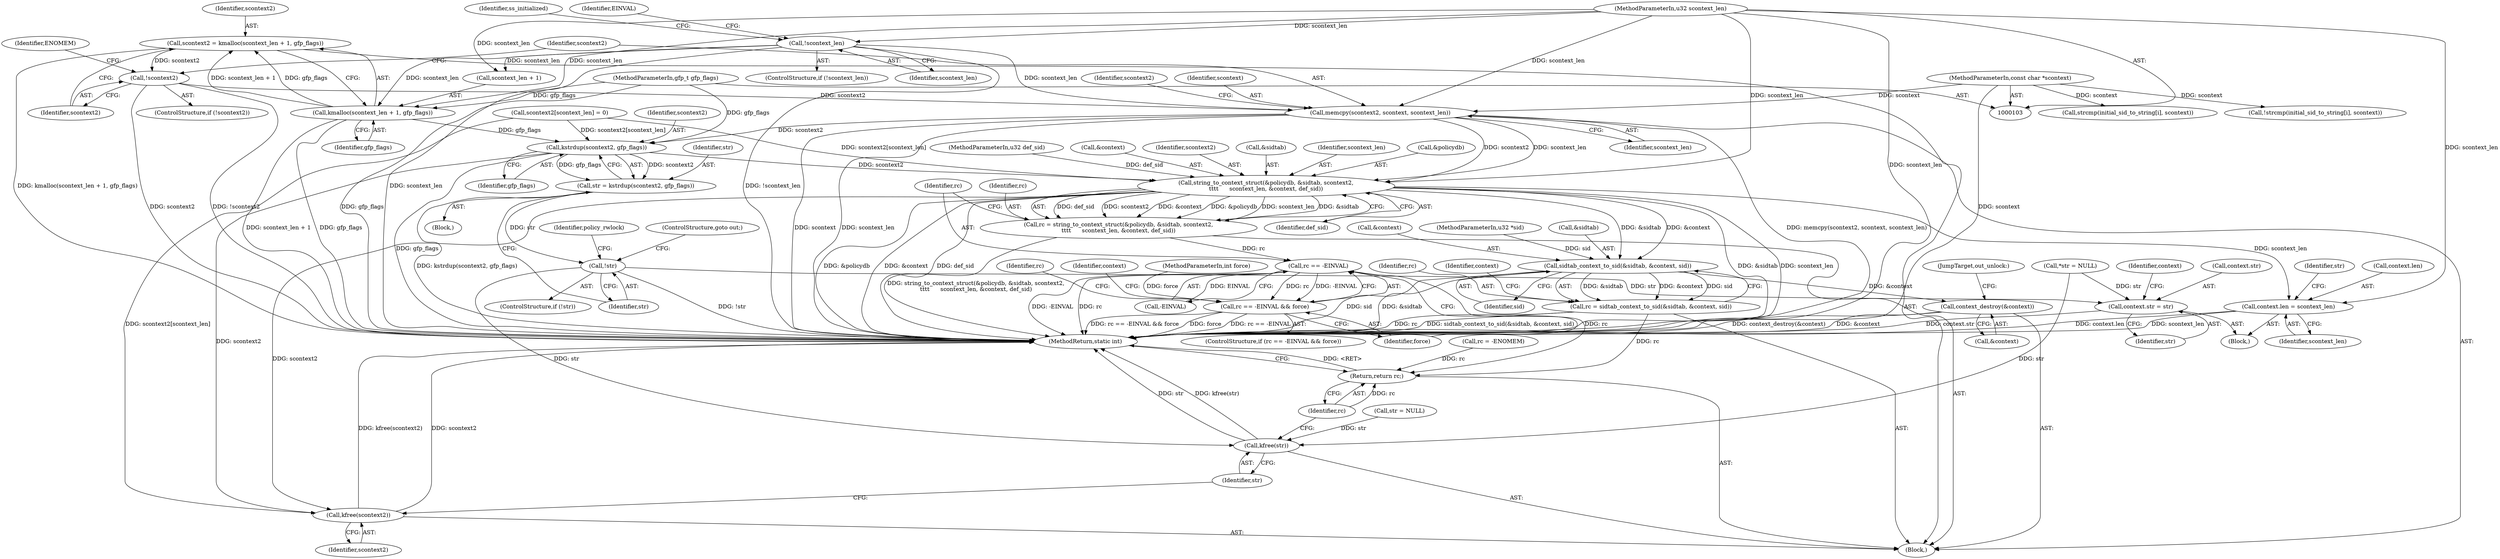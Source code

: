 digraph "0_linux_2172fa709ab32ca60e86179dc67d0857be8e2c98@API" {
"1000179" [label="(Call,memcpy(scontext2, scontext, scontext_len))"];
"1000174" [label="(Call,!scontext2)"];
"1000166" [label="(Call,scontext2 = kmalloc(scontext_len + 1, gfp_flags))"];
"1000168" [label="(Call,kmalloc(scontext_len + 1, gfp_flags))"];
"1000122" [label="(Call,!scontext_len)"];
"1000105" [label="(MethodParameterIn,u32 scontext_len)"];
"1000108" [label="(MethodParameterIn,gfp_t gfp_flags)"];
"1000104" [label="(MethodParameterIn,const char *scontext)"];
"1000197" [label="(Call,kstrdup(scontext2, gfp_flags))"];
"1000195" [label="(Call,str = kstrdup(scontext2, gfp_flags))"];
"1000201" [label="(Call,!str)"];
"1000227" [label="(Call,context.str = str)"];
"1000262" [label="(Call,kfree(str))"];
"1000209" [label="(Call,string_to_context_struct(&policydb, &sidtab, scontext2,\n\t\t\t\t      scontext_len, &context, def_sid))"];
"1000207" [label="(Call,rc = string_to_context_struct(&policydb, &sidtab, scontext2,\n\t\t\t\t      scontext_len, &context, def_sid))"];
"1000221" [label="(Call,rc == -EINVAL)"];
"1000220" [label="(Call,rc == -EINVAL && force)"];
"1000264" [label="(Return,return rc;)"];
"1000232" [label="(Call,context.len = scontext_len)"];
"1000246" [label="(Call,sidtab_context_to_sid(&sidtab, &context, sid))"];
"1000244" [label="(Call,rc = sidtab_context_to_sid(&sidtab, &context, sid))"];
"1000252" [label="(Call,context_destroy(&context))"];
"1000260" [label="(Call,kfree(scontext2))"];
"1000251" [label="(Identifier,sid)"];
"1000172" [label="(Identifier,gfp_flags)"];
"1000181" [label="(Identifier,scontext)"];
"1000228" [label="(Call,context.str)"];
"1000260" [label="(Call,kfree(scontext2))"];
"1000249" [label="(Call,&context)"];
"1000169" [label="(Call,scontext_len + 1)"];
"1000202" [label="(Identifier,str)"];
"1000174" [label="(Call,!scontext2)"];
"1000121" [label="(ControlStructure,if (!scontext_len))"];
"1000220" [label="(Call,rc == -EINVAL && force)"];
"1000212" [label="(Call,&sidtab)"];
"1000122" [label="(Call,!scontext_len)"];
"1000263" [label="(Identifier,str)"];
"1000201" [label="(Call,!str)"];
"1000266" [label="(MethodReturn,static int)"];
"1000182" [label="(Identifier,scontext_len)"];
"1000221" [label="(Call,rc == -EINVAL)"];
"1000209" [label="(Call,string_to_context_struct(&policydb, &sidtab, scontext2,\n\t\t\t\t      scontext_len, &context, def_sid))"];
"1000229" [label="(Identifier,context)"];
"1000195" [label="(Call,str = kstrdup(scontext2, gfp_flags))"];
"1000206" [label="(Identifier,policy_rwlock)"];
"1000226" [label="(Block,)"];
"1000208" [label="(Identifier,rc)"];
"1000105" [label="(MethodParameterIn,u32 scontext_len)"];
"1000244" [label="(Call,rc = sidtab_context_to_sid(&sidtab, &context, sid))"];
"1000252" [label="(Call,context_destroy(&context))"];
"1000198" [label="(Identifier,scontext2)"];
"1000143" [label="(Call,!strcmp(initial_sid_to_string[i], scontext))"];
"1000106" [label="(MethodParameterIn,u32 *sid)"];
"1000261" [label="(Identifier,scontext2)"];
"1000129" [label="(Identifier,ss_initialized)"];
"1000238" [label="(Identifier,str)"];
"1000203" [label="(ControlStructure,goto out;)"];
"1000255" [label="(JumpTarget,out_unlock:)"];
"1000231" [label="(Identifier,str)"];
"1000223" [label="(Call,-EINVAL)"];
"1000215" [label="(Identifier,scontext_len)"];
"1000196" [label="(Identifier,str)"];
"1000185" [label="(Identifier,scontext2)"];
"1000222" [label="(Identifier,rc)"];
"1000245" [label="(Identifier,rc)"];
"1000247" [label="(Call,&sidtab)"];
"1000166" [label="(Call,scontext2 = kmalloc(scontext_len + 1, gfp_flags))"];
"1000253" [label="(Call,&context)"];
"1000191" [label="(Call,rc = -ENOMEM)"];
"1000219" [label="(ControlStructure,if (rc == -EINVAL && force))"];
"1000108" [label="(MethodParameterIn,gfp_t gfp_flags)"];
"1000264" [label="(Return,return rc;)"];
"1000227" [label="(Call,context.str = str)"];
"1000110" [label="(Block,)"];
"1000236" [label="(Identifier,scontext_len)"];
"1000109" [label="(MethodParameterIn,int force)"];
"1000167" [label="(Identifier,scontext2)"];
"1000190" [label="(Block,)"];
"1000113" [label="(Call,*str = NULL)"];
"1000237" [label="(Call,str = NULL)"];
"1000265" [label="(Identifier,rc)"];
"1000183" [label="(Call,scontext2[scontext_len] = 0)"];
"1000210" [label="(Call,&policydb)"];
"1000242" [label="(Identifier,rc)"];
"1000175" [label="(Identifier,scontext2)"];
"1000199" [label="(Identifier,gfp_flags)"];
"1000234" [label="(Identifier,context)"];
"1000178" [label="(Identifier,ENOMEM)"];
"1000207" [label="(Call,rc = string_to_context_struct(&policydb, &sidtab, scontext2,\n\t\t\t\t      scontext_len, &context, def_sid))"];
"1000107" [label="(MethodParameterIn,u32 def_sid)"];
"1000232" [label="(Call,context.len = scontext_len)"];
"1000126" [label="(Identifier,EINVAL)"];
"1000104" [label="(MethodParameterIn,const char *scontext)"];
"1000262" [label="(Call,kfree(str))"];
"1000218" [label="(Identifier,def_sid)"];
"1000246" [label="(Call,sidtab_context_to_sid(&sidtab, &context, sid))"];
"1000233" [label="(Call,context.len)"];
"1000216" [label="(Call,&context)"];
"1000179" [label="(Call,memcpy(scontext2, scontext, scontext_len))"];
"1000144" [label="(Call,strcmp(initial_sid_to_string[i], scontext))"];
"1000168" [label="(Call,kmalloc(scontext_len + 1, gfp_flags))"];
"1000197" [label="(Call,kstrdup(scontext2, gfp_flags))"];
"1000173" [label="(ControlStructure,if (!scontext2))"];
"1000254" [label="(Identifier,context)"];
"1000225" [label="(Identifier,force)"];
"1000200" [label="(ControlStructure,if (!str))"];
"1000214" [label="(Identifier,scontext2)"];
"1000123" [label="(Identifier,scontext_len)"];
"1000180" [label="(Identifier,scontext2)"];
"1000179" -> "1000110"  [label="AST: "];
"1000179" -> "1000182"  [label="CFG: "];
"1000180" -> "1000179"  [label="AST: "];
"1000181" -> "1000179"  [label="AST: "];
"1000182" -> "1000179"  [label="AST: "];
"1000185" -> "1000179"  [label="CFG: "];
"1000179" -> "1000266"  [label="DDG: scontext"];
"1000179" -> "1000266"  [label="DDG: scontext_len"];
"1000179" -> "1000266"  [label="DDG: memcpy(scontext2, scontext, scontext_len)"];
"1000174" -> "1000179"  [label="DDG: scontext2"];
"1000104" -> "1000179"  [label="DDG: scontext"];
"1000105" -> "1000179"  [label="DDG: scontext_len"];
"1000122" -> "1000179"  [label="DDG: scontext_len"];
"1000179" -> "1000197"  [label="DDG: scontext2"];
"1000179" -> "1000209"  [label="DDG: scontext2"];
"1000179" -> "1000209"  [label="DDG: scontext_len"];
"1000174" -> "1000173"  [label="AST: "];
"1000174" -> "1000175"  [label="CFG: "];
"1000175" -> "1000174"  [label="AST: "];
"1000178" -> "1000174"  [label="CFG: "];
"1000180" -> "1000174"  [label="CFG: "];
"1000174" -> "1000266"  [label="DDG: !scontext2"];
"1000174" -> "1000266"  [label="DDG: scontext2"];
"1000166" -> "1000174"  [label="DDG: scontext2"];
"1000166" -> "1000110"  [label="AST: "];
"1000166" -> "1000168"  [label="CFG: "];
"1000167" -> "1000166"  [label="AST: "];
"1000168" -> "1000166"  [label="AST: "];
"1000175" -> "1000166"  [label="CFG: "];
"1000166" -> "1000266"  [label="DDG: kmalloc(scontext_len + 1, gfp_flags)"];
"1000168" -> "1000166"  [label="DDG: scontext_len + 1"];
"1000168" -> "1000166"  [label="DDG: gfp_flags"];
"1000168" -> "1000172"  [label="CFG: "];
"1000169" -> "1000168"  [label="AST: "];
"1000172" -> "1000168"  [label="AST: "];
"1000168" -> "1000266"  [label="DDG: gfp_flags"];
"1000168" -> "1000266"  [label="DDG: scontext_len + 1"];
"1000122" -> "1000168"  [label="DDG: scontext_len"];
"1000105" -> "1000168"  [label="DDG: scontext_len"];
"1000108" -> "1000168"  [label="DDG: gfp_flags"];
"1000168" -> "1000197"  [label="DDG: gfp_flags"];
"1000122" -> "1000121"  [label="AST: "];
"1000122" -> "1000123"  [label="CFG: "];
"1000123" -> "1000122"  [label="AST: "];
"1000126" -> "1000122"  [label="CFG: "];
"1000129" -> "1000122"  [label="CFG: "];
"1000122" -> "1000266"  [label="DDG: scontext_len"];
"1000122" -> "1000266"  [label="DDG: !scontext_len"];
"1000105" -> "1000122"  [label="DDG: scontext_len"];
"1000122" -> "1000169"  [label="DDG: scontext_len"];
"1000105" -> "1000103"  [label="AST: "];
"1000105" -> "1000266"  [label="DDG: scontext_len"];
"1000105" -> "1000169"  [label="DDG: scontext_len"];
"1000105" -> "1000209"  [label="DDG: scontext_len"];
"1000105" -> "1000232"  [label="DDG: scontext_len"];
"1000108" -> "1000103"  [label="AST: "];
"1000108" -> "1000266"  [label="DDG: gfp_flags"];
"1000108" -> "1000197"  [label="DDG: gfp_flags"];
"1000104" -> "1000103"  [label="AST: "];
"1000104" -> "1000266"  [label="DDG: scontext"];
"1000104" -> "1000143"  [label="DDG: scontext"];
"1000104" -> "1000144"  [label="DDG: scontext"];
"1000197" -> "1000195"  [label="AST: "];
"1000197" -> "1000199"  [label="CFG: "];
"1000198" -> "1000197"  [label="AST: "];
"1000199" -> "1000197"  [label="AST: "];
"1000195" -> "1000197"  [label="CFG: "];
"1000197" -> "1000266"  [label="DDG: gfp_flags"];
"1000197" -> "1000195"  [label="DDG: scontext2"];
"1000197" -> "1000195"  [label="DDG: gfp_flags"];
"1000183" -> "1000197"  [label="DDG: scontext2[scontext_len]"];
"1000197" -> "1000209"  [label="DDG: scontext2"];
"1000197" -> "1000260"  [label="DDG: scontext2"];
"1000195" -> "1000190"  [label="AST: "];
"1000196" -> "1000195"  [label="AST: "];
"1000202" -> "1000195"  [label="CFG: "];
"1000195" -> "1000266"  [label="DDG: kstrdup(scontext2, gfp_flags)"];
"1000195" -> "1000201"  [label="DDG: str"];
"1000201" -> "1000200"  [label="AST: "];
"1000201" -> "1000202"  [label="CFG: "];
"1000202" -> "1000201"  [label="AST: "];
"1000203" -> "1000201"  [label="CFG: "];
"1000206" -> "1000201"  [label="CFG: "];
"1000201" -> "1000266"  [label="DDG: !str"];
"1000201" -> "1000227"  [label="DDG: str"];
"1000201" -> "1000262"  [label="DDG: str"];
"1000227" -> "1000226"  [label="AST: "];
"1000227" -> "1000231"  [label="CFG: "];
"1000228" -> "1000227"  [label="AST: "];
"1000231" -> "1000227"  [label="AST: "];
"1000234" -> "1000227"  [label="CFG: "];
"1000227" -> "1000266"  [label="DDG: context.str"];
"1000113" -> "1000227"  [label="DDG: str"];
"1000262" -> "1000110"  [label="AST: "];
"1000262" -> "1000263"  [label="CFG: "];
"1000263" -> "1000262"  [label="AST: "];
"1000265" -> "1000262"  [label="CFG: "];
"1000262" -> "1000266"  [label="DDG: str"];
"1000262" -> "1000266"  [label="DDG: kfree(str)"];
"1000237" -> "1000262"  [label="DDG: str"];
"1000113" -> "1000262"  [label="DDG: str"];
"1000209" -> "1000207"  [label="AST: "];
"1000209" -> "1000218"  [label="CFG: "];
"1000210" -> "1000209"  [label="AST: "];
"1000212" -> "1000209"  [label="AST: "];
"1000214" -> "1000209"  [label="AST: "];
"1000215" -> "1000209"  [label="AST: "];
"1000216" -> "1000209"  [label="AST: "];
"1000218" -> "1000209"  [label="AST: "];
"1000207" -> "1000209"  [label="CFG: "];
"1000209" -> "1000266"  [label="DDG: &policydb"];
"1000209" -> "1000266"  [label="DDG: &context"];
"1000209" -> "1000266"  [label="DDG: def_sid"];
"1000209" -> "1000266"  [label="DDG: &sidtab"];
"1000209" -> "1000266"  [label="DDG: scontext_len"];
"1000209" -> "1000207"  [label="DDG: def_sid"];
"1000209" -> "1000207"  [label="DDG: scontext2"];
"1000209" -> "1000207"  [label="DDG: &context"];
"1000209" -> "1000207"  [label="DDG: &policydb"];
"1000209" -> "1000207"  [label="DDG: scontext_len"];
"1000209" -> "1000207"  [label="DDG: &sidtab"];
"1000183" -> "1000209"  [label="DDG: scontext2[scontext_len]"];
"1000107" -> "1000209"  [label="DDG: def_sid"];
"1000209" -> "1000232"  [label="DDG: scontext_len"];
"1000209" -> "1000246"  [label="DDG: &sidtab"];
"1000209" -> "1000246"  [label="DDG: &context"];
"1000209" -> "1000260"  [label="DDG: scontext2"];
"1000207" -> "1000110"  [label="AST: "];
"1000208" -> "1000207"  [label="AST: "];
"1000222" -> "1000207"  [label="CFG: "];
"1000207" -> "1000266"  [label="DDG: string_to_context_struct(&policydb, &sidtab, scontext2,\n\t\t\t\t      scontext_len, &context, def_sid)"];
"1000207" -> "1000221"  [label="DDG: rc"];
"1000221" -> "1000220"  [label="AST: "];
"1000221" -> "1000223"  [label="CFG: "];
"1000222" -> "1000221"  [label="AST: "];
"1000223" -> "1000221"  [label="AST: "];
"1000225" -> "1000221"  [label="CFG: "];
"1000220" -> "1000221"  [label="CFG: "];
"1000221" -> "1000266"  [label="DDG: -EINVAL"];
"1000221" -> "1000266"  [label="DDG: rc"];
"1000221" -> "1000220"  [label="DDG: rc"];
"1000221" -> "1000220"  [label="DDG: -EINVAL"];
"1000223" -> "1000221"  [label="DDG: EINVAL"];
"1000221" -> "1000264"  [label="DDG: rc"];
"1000220" -> "1000219"  [label="AST: "];
"1000220" -> "1000225"  [label="CFG: "];
"1000225" -> "1000220"  [label="AST: "];
"1000229" -> "1000220"  [label="CFG: "];
"1000242" -> "1000220"  [label="CFG: "];
"1000220" -> "1000266"  [label="DDG: force"];
"1000220" -> "1000266"  [label="DDG: rc == -EINVAL"];
"1000220" -> "1000266"  [label="DDG: rc == -EINVAL && force"];
"1000109" -> "1000220"  [label="DDG: force"];
"1000264" -> "1000110"  [label="AST: "];
"1000264" -> "1000265"  [label="CFG: "];
"1000265" -> "1000264"  [label="AST: "];
"1000266" -> "1000264"  [label="CFG: "];
"1000264" -> "1000266"  [label="DDG: <RET>"];
"1000265" -> "1000264"  [label="DDG: rc"];
"1000244" -> "1000264"  [label="DDG: rc"];
"1000191" -> "1000264"  [label="DDG: rc"];
"1000232" -> "1000226"  [label="AST: "];
"1000232" -> "1000236"  [label="CFG: "];
"1000233" -> "1000232"  [label="AST: "];
"1000236" -> "1000232"  [label="AST: "];
"1000238" -> "1000232"  [label="CFG: "];
"1000232" -> "1000266"  [label="DDG: scontext_len"];
"1000232" -> "1000266"  [label="DDG: context.len"];
"1000246" -> "1000244"  [label="AST: "];
"1000246" -> "1000251"  [label="CFG: "];
"1000247" -> "1000246"  [label="AST: "];
"1000249" -> "1000246"  [label="AST: "];
"1000251" -> "1000246"  [label="AST: "];
"1000244" -> "1000246"  [label="CFG: "];
"1000246" -> "1000266"  [label="DDG: sid"];
"1000246" -> "1000266"  [label="DDG: &sidtab"];
"1000246" -> "1000244"  [label="DDG: &sidtab"];
"1000246" -> "1000244"  [label="DDG: &context"];
"1000246" -> "1000244"  [label="DDG: sid"];
"1000106" -> "1000246"  [label="DDG: sid"];
"1000246" -> "1000252"  [label="DDG: &context"];
"1000244" -> "1000110"  [label="AST: "];
"1000245" -> "1000244"  [label="AST: "];
"1000254" -> "1000244"  [label="CFG: "];
"1000244" -> "1000266"  [label="DDG: rc"];
"1000244" -> "1000266"  [label="DDG: sidtab_context_to_sid(&sidtab, &context, sid)"];
"1000252" -> "1000110"  [label="AST: "];
"1000252" -> "1000253"  [label="CFG: "];
"1000253" -> "1000252"  [label="AST: "];
"1000255" -> "1000252"  [label="CFG: "];
"1000252" -> "1000266"  [label="DDG: &context"];
"1000252" -> "1000266"  [label="DDG: context_destroy(&context)"];
"1000260" -> "1000110"  [label="AST: "];
"1000260" -> "1000261"  [label="CFG: "];
"1000261" -> "1000260"  [label="AST: "];
"1000263" -> "1000260"  [label="CFG: "];
"1000260" -> "1000266"  [label="DDG: kfree(scontext2)"];
"1000260" -> "1000266"  [label="DDG: scontext2"];
"1000183" -> "1000260"  [label="DDG: scontext2[scontext_len]"];
}
